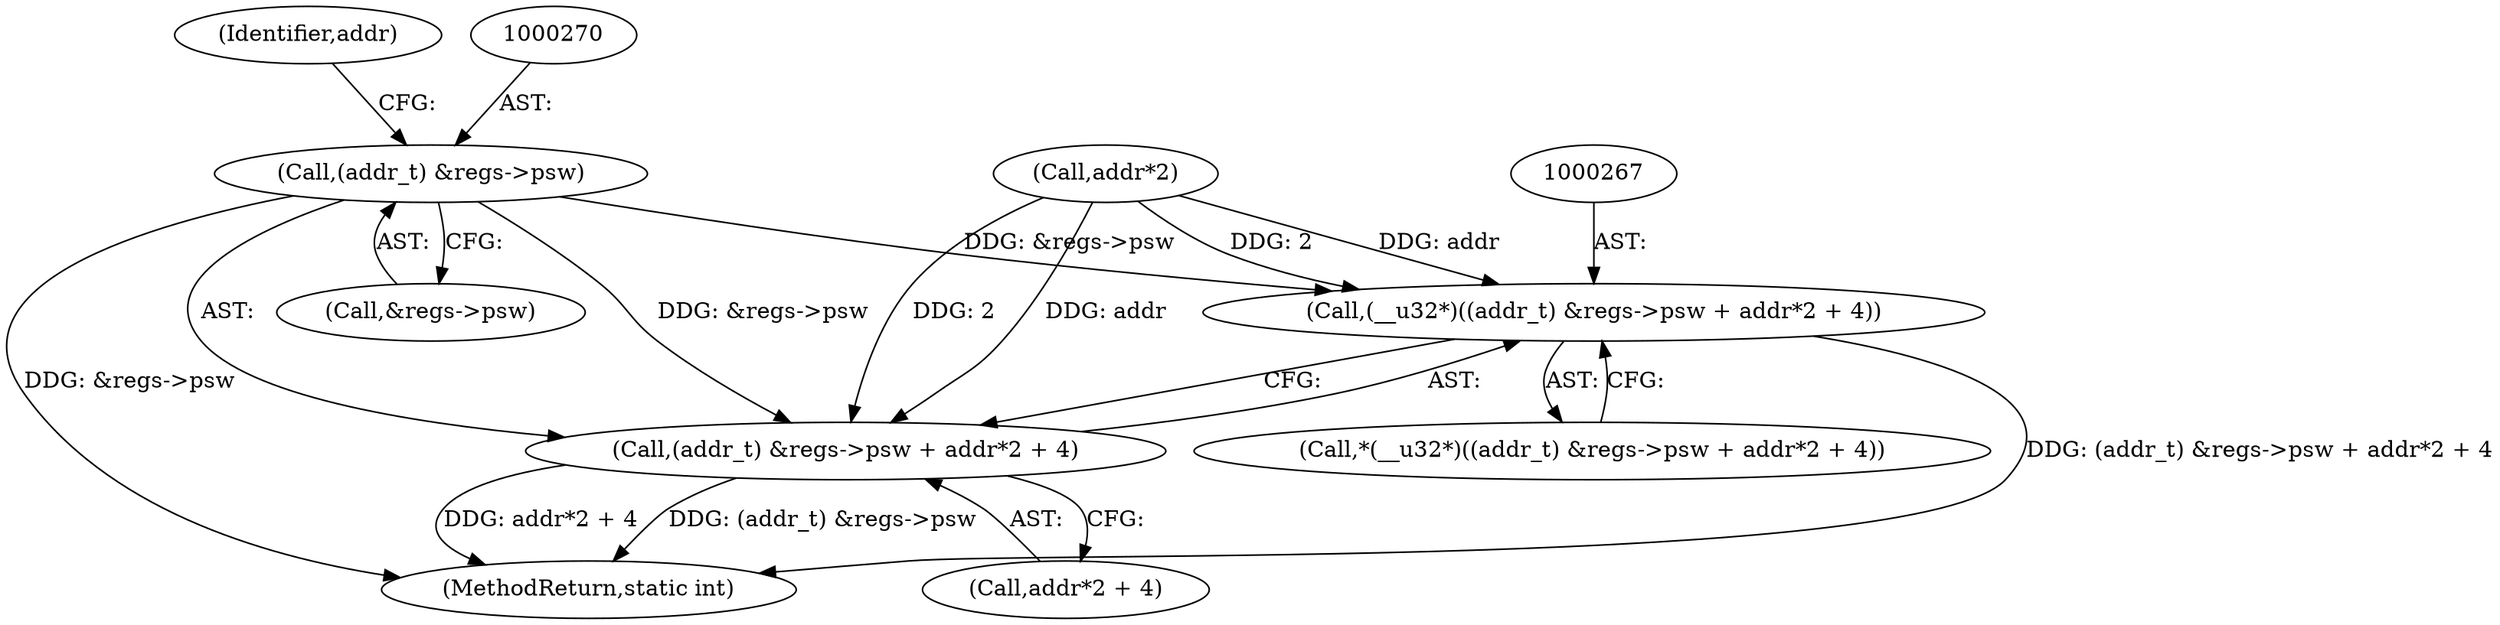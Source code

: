 digraph "0_linux_dab6cf55f81a6e16b8147aed9a843e1691dcd318_0@pointer" {
"1000269" [label="(Call,(addr_t) &regs->psw)"];
"1000266" [label="(Call,(__u32*)((addr_t) &regs->psw + addr*2 + 4))"];
"1000268" [label="(Call,(addr_t) &regs->psw + addr*2 + 4)"];
"1000268" [label="(Call,(addr_t) &regs->psw + addr*2 + 4)"];
"1000269" [label="(Call,(addr_t) &regs->psw)"];
"1000271" [label="(Call,&regs->psw)"];
"1000276" [label="(Call,addr*2)"];
"1000266" [label="(Call,(__u32*)((addr_t) &regs->psw + addr*2 + 4))"];
"1000277" [label="(Identifier,addr)"];
"1000275" [label="(Call,addr*2 + 4)"];
"1000455" [label="(MethodReturn,static int)"];
"1000265" [label="(Call,*(__u32*)((addr_t) &regs->psw + addr*2 + 4))"];
"1000269" -> "1000268"  [label="AST: "];
"1000269" -> "1000271"  [label="CFG: "];
"1000270" -> "1000269"  [label="AST: "];
"1000271" -> "1000269"  [label="AST: "];
"1000277" -> "1000269"  [label="CFG: "];
"1000269" -> "1000455"  [label="DDG: &regs->psw"];
"1000269" -> "1000266"  [label="DDG: &regs->psw"];
"1000269" -> "1000268"  [label="DDG: &regs->psw"];
"1000266" -> "1000265"  [label="AST: "];
"1000266" -> "1000268"  [label="CFG: "];
"1000267" -> "1000266"  [label="AST: "];
"1000268" -> "1000266"  [label="AST: "];
"1000265" -> "1000266"  [label="CFG: "];
"1000266" -> "1000455"  [label="DDG: (addr_t) &regs->psw + addr*2 + 4"];
"1000276" -> "1000266"  [label="DDG: addr"];
"1000276" -> "1000266"  [label="DDG: 2"];
"1000268" -> "1000275"  [label="CFG: "];
"1000275" -> "1000268"  [label="AST: "];
"1000268" -> "1000455"  [label="DDG: addr*2 + 4"];
"1000268" -> "1000455"  [label="DDG: (addr_t) &regs->psw"];
"1000276" -> "1000268"  [label="DDG: addr"];
"1000276" -> "1000268"  [label="DDG: 2"];
}

